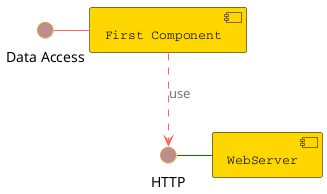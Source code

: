 @startuml

skinparam interface {
  backgroundColor RosyBrown
  borderColor orange
}

skinparam component {
  FontSize 13
  BackgroundColor<<Apache>> Red
  BorderColor<<Apache>> #FF6655
  FontName Courier
  BorderColor black
  BackgroundColor gold
  ArrowFontName Impact
  ArrowColor #FF6655
  ArrowColor<<Apache>> Green
  ArrowFontColor #777777
}

Component WebServer

() "Data Access" as DA

DA - [First Component]
[First Component] ..> () HTTP : use
HTTP - WebServer << Apache >>
@enduml

